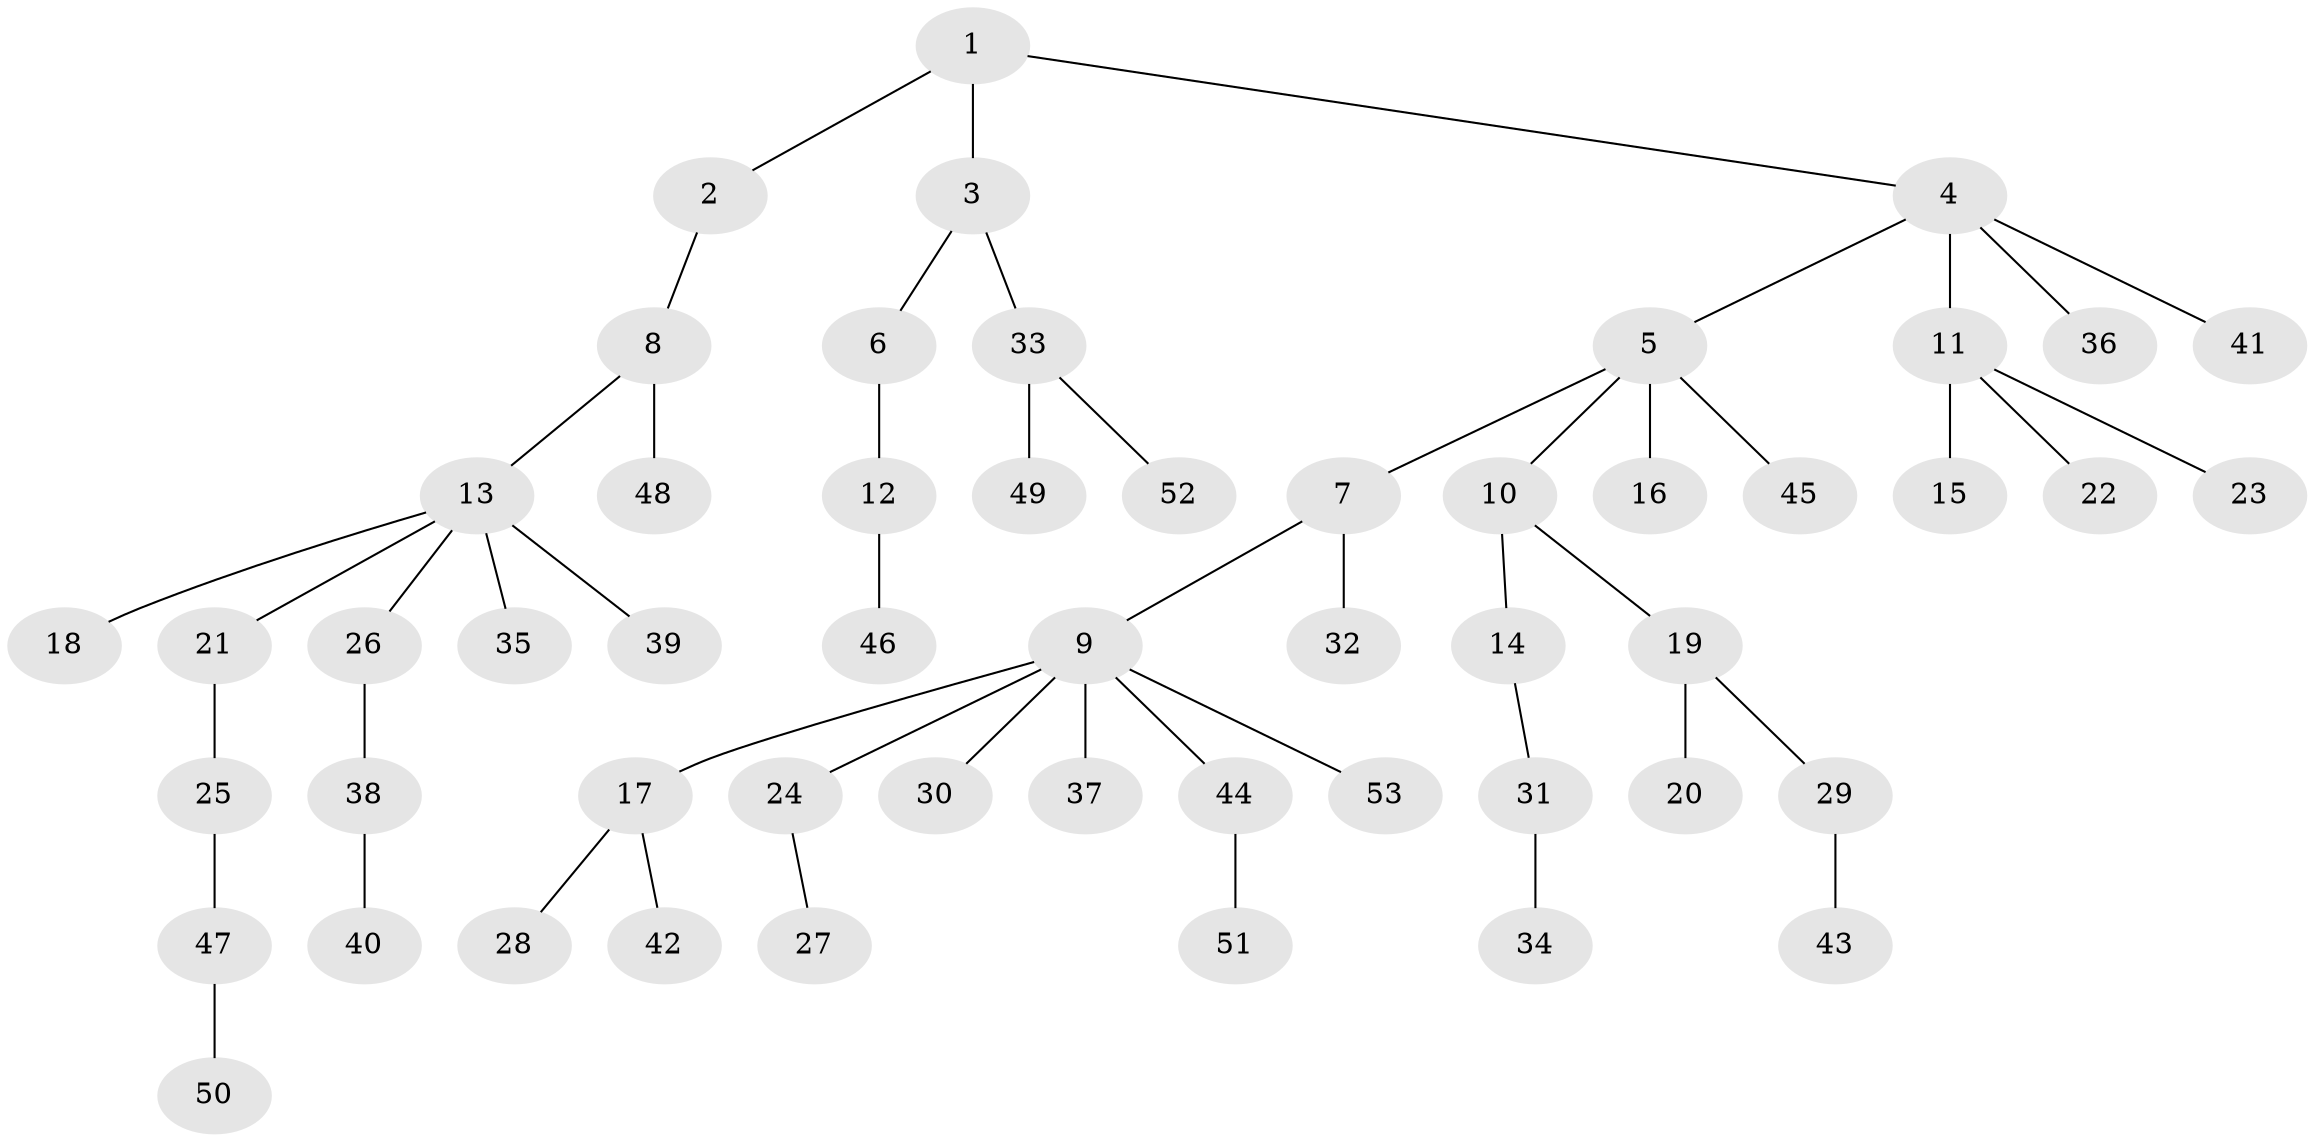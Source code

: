 // coarse degree distribution, {6: 0.03225806451612903, 2: 0.25806451612903225, 1: 0.6129032258064516, 12: 0.03225806451612903, 4: 0.03225806451612903, 3: 0.03225806451612903}
// Generated by graph-tools (version 1.1) at 2025/19/03/04/25 18:19:10]
// undirected, 53 vertices, 52 edges
graph export_dot {
graph [start="1"]
  node [color=gray90,style=filled];
  1;
  2;
  3;
  4;
  5;
  6;
  7;
  8;
  9;
  10;
  11;
  12;
  13;
  14;
  15;
  16;
  17;
  18;
  19;
  20;
  21;
  22;
  23;
  24;
  25;
  26;
  27;
  28;
  29;
  30;
  31;
  32;
  33;
  34;
  35;
  36;
  37;
  38;
  39;
  40;
  41;
  42;
  43;
  44;
  45;
  46;
  47;
  48;
  49;
  50;
  51;
  52;
  53;
  1 -- 2;
  1 -- 3;
  1 -- 4;
  2 -- 8;
  3 -- 6;
  3 -- 33;
  4 -- 5;
  4 -- 11;
  4 -- 36;
  4 -- 41;
  5 -- 7;
  5 -- 10;
  5 -- 16;
  5 -- 45;
  6 -- 12;
  7 -- 9;
  7 -- 32;
  8 -- 13;
  8 -- 48;
  9 -- 17;
  9 -- 24;
  9 -- 30;
  9 -- 37;
  9 -- 44;
  9 -- 53;
  10 -- 14;
  10 -- 19;
  11 -- 15;
  11 -- 22;
  11 -- 23;
  12 -- 46;
  13 -- 18;
  13 -- 21;
  13 -- 26;
  13 -- 35;
  13 -- 39;
  14 -- 31;
  17 -- 28;
  17 -- 42;
  19 -- 20;
  19 -- 29;
  21 -- 25;
  24 -- 27;
  25 -- 47;
  26 -- 38;
  29 -- 43;
  31 -- 34;
  33 -- 49;
  33 -- 52;
  38 -- 40;
  44 -- 51;
  47 -- 50;
}
